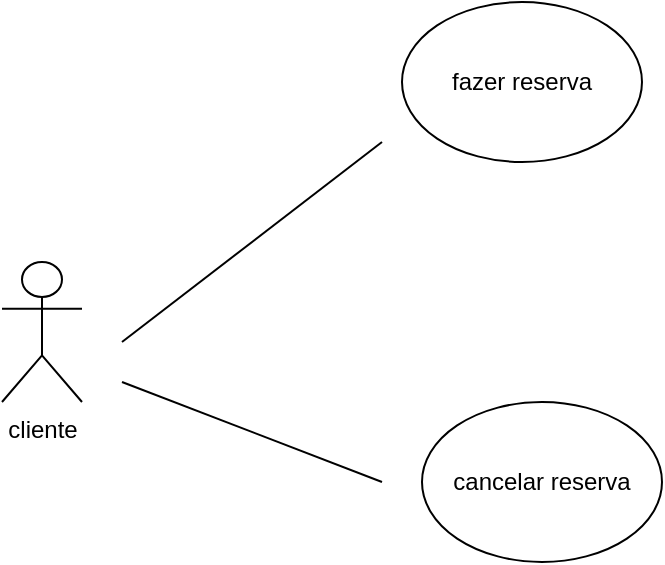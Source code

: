<mxfile version="26.1.1" pages="7">
  <diagram name="Página-1" id="NbzXxzlYYWbbGAdrJ0T1">
    <mxGraphModel dx="1050" dy="557" grid="1" gridSize="10" guides="1" tooltips="1" connect="1" arrows="1" fold="1" page="1" pageScale="1" pageWidth="827" pageHeight="1169" math="0" shadow="0">
      <root>
        <mxCell id="0" />
        <mxCell id="1" parent="0" />
        <mxCell id="jkM4dIilwMpB6YBvU41p-1" value="cliente" style="shape=umlActor;verticalLabelPosition=bottom;verticalAlign=top;html=1;outlineConnect=0;" vertex="1" parent="1">
          <mxGeometry x="40" y="250" width="40" height="70" as="geometry" />
        </mxCell>
        <mxCell id="jkM4dIilwMpB6YBvU41p-2" value="fazer reserva" style="ellipse;whiteSpace=wrap;html=1;" vertex="1" parent="1">
          <mxGeometry x="240" y="120" width="120" height="80" as="geometry" />
        </mxCell>
        <mxCell id="jkM4dIilwMpB6YBvU41p-3" value="cancelar reserva" style="ellipse;whiteSpace=wrap;html=1;" vertex="1" parent="1">
          <mxGeometry x="250" y="320" width="120" height="80" as="geometry" />
        </mxCell>
        <mxCell id="jkM4dIilwMpB6YBvU41p-4" value="" style="endArrow=none;html=1;rounded=0;" edge="1" parent="1">
          <mxGeometry width="50" height="50" relative="1" as="geometry">
            <mxPoint x="100" y="290" as="sourcePoint" />
            <mxPoint x="230" y="190" as="targetPoint" />
          </mxGeometry>
        </mxCell>
        <mxCell id="jkM4dIilwMpB6YBvU41p-5" value="" style="endArrow=none;html=1;rounded=0;" edge="1" parent="1">
          <mxGeometry width="50" height="50" relative="1" as="geometry">
            <mxPoint x="100" y="310" as="sourcePoint" />
            <mxPoint x="230" y="360" as="targetPoint" />
            <Array as="points" />
          </mxGeometry>
        </mxCell>
      </root>
    </mxGraphModel>
  </diagram>
  <diagram id="0Y95o9ciRZN81LWaqBbT" name="Página-2">
    <mxGraphModel dx="1050" dy="1726" grid="1" gridSize="10" guides="1" tooltips="1" connect="1" arrows="1" fold="1" page="1" pageScale="1" pageWidth="827" pageHeight="1169" math="0" shadow="0">
      <root>
        <mxCell id="0" />
        <mxCell id="1" parent="0" />
        <mxCell id="UjDF-K771v6vg9d5Or4y-5" value="Checar saldo" style="ellipse;whiteSpace=wrap;html=1;fillColor=#1ba1e2;strokeColor=#006EAF;fontColor=#ffffff;" parent="1" vertex="1">
          <mxGeometry x="330" y="30" width="100" height="60" as="geometry" />
        </mxCell>
        <mxCell id="UjDF-K771v6vg9d5Or4y-6" value="Depositar" style="ellipse;whiteSpace=wrap;html=1;fillColor=#1ba1e2;fontColor=#ffffff;strokeColor=#006EAF;" parent="1" vertex="1">
          <mxGeometry x="330" y="100" width="100" height="60" as="geometry" />
        </mxCell>
        <mxCell id="UjDF-K771v6vg9d5Or4y-7" value="Sacar" style="ellipse;whiteSpace=wrap;html=1;fillColor=#1ba1e2;fontColor=#ffffff;strokeColor=#006EAF;" parent="1" vertex="1">
          <mxGeometry x="330" y="170" width="100" height="60" as="geometry" />
        </mxCell>
        <mxCell id="UjDF-K771v6vg9d5Or4y-8" value="Transferir" style="ellipse;whiteSpace=wrap;html=1;fillColor=#1ba1e2;fontColor=#ffffff;strokeColor=#006EAF;" parent="1" vertex="1">
          <mxGeometry x="330" y="240" width="100" height="60" as="geometry" />
        </mxCell>
        <mxCell id="UjDF-K771v6vg9d5Or4y-9" value="Manutençao" style="ellipse;whiteSpace=wrap;html=1;fillColor=#1ba1e2;fontColor=#ffffff;strokeColor=#006EAF;" parent="1" vertex="1">
          <mxGeometry x="330" y="370" width="100" height="60" as="geometry" />
        </mxCell>
        <mxCell id="UjDF-K771v6vg9d5Or4y-10" value="Reparo" style="ellipse;whiteSpace=wrap;html=1;fillColor=#1ba1e2;fontColor=#ffffff;strokeColor=#006EAF;" parent="1" vertex="1">
          <mxGeometry x="330" y="440" width="100" height="60" as="geometry" />
        </mxCell>
        <mxCell id="UjDF-K771v6vg9d5Or4y-11" value="cliente" style="shape=umlActor;verticalLabelPosition=bottom;verticalAlign=top;html=1;outlineConnect=0;" parent="1" vertex="1">
          <mxGeometry x="40" y="200" width="40" height="80" as="geometry" />
        </mxCell>
        <mxCell id="UjDF-K771v6vg9d5Or4y-13" value="" style="endArrow=none;html=1;rounded=0;" parent="1" edge="1">
          <mxGeometry width="50" height="50" relative="1" as="geometry">
            <mxPoint x="100" y="210" as="sourcePoint" />
            <mxPoint x="320" y="60" as="targetPoint" />
          </mxGeometry>
        </mxCell>
        <mxCell id="UjDF-K771v6vg9d5Or4y-14" value="" style="endArrow=none;html=1;rounded=0;" parent="1" edge="1">
          <mxGeometry width="50" height="50" relative="1" as="geometry">
            <mxPoint x="110" y="220" as="sourcePoint" />
            <mxPoint x="320" y="140" as="targetPoint" />
          </mxGeometry>
        </mxCell>
        <mxCell id="UjDF-K771v6vg9d5Or4y-15" value="" style="endArrow=none;html=1;rounded=0;" parent="1" edge="1">
          <mxGeometry width="50" height="50" relative="1" as="geometry">
            <mxPoint x="110" y="240" as="sourcePoint" />
            <mxPoint x="320" y="210" as="targetPoint" />
          </mxGeometry>
        </mxCell>
        <mxCell id="UjDF-K771v6vg9d5Or4y-16" value="" style="endArrow=none;html=1;rounded=0;" parent="1" edge="1">
          <mxGeometry width="50" height="50" relative="1" as="geometry">
            <mxPoint x="110" y="250" as="sourcePoint" />
            <mxPoint x="310" y="270" as="targetPoint" />
          </mxGeometry>
        </mxCell>
        <mxCell id="UjDF-K771v6vg9d5Or4y-18" value="técnico" style="shape=umlActor;verticalLabelPosition=bottom;verticalAlign=top;html=1;outlineConnect=0;" parent="1" vertex="1">
          <mxGeometry x="40" y="440" width="40" height="80" as="geometry" />
        </mxCell>
        <mxCell id="UjDF-K771v6vg9d5Or4y-19" value="banco" style="shape=umlActor;verticalLabelPosition=bottom;verticalAlign=top;html=1;outlineConnect=0;" parent="1" vertex="1">
          <mxGeometry x="760" y="280" width="40" height="70" as="geometry" />
        </mxCell>
        <mxCell id="UjDF-K771v6vg9d5Or4y-20" value="" style="endArrow=none;html=1;rounded=0;" parent="1" edge="1">
          <mxGeometry width="50" height="50" relative="1" as="geometry">
            <mxPoint x="450" y="80" as="sourcePoint" />
            <mxPoint x="730" y="300" as="targetPoint" />
          </mxGeometry>
        </mxCell>
        <mxCell id="UjDF-K771v6vg9d5Or4y-21" value="" style="endArrow=none;html=1;rounded=0;" parent="1" edge="1">
          <mxGeometry width="50" height="50" relative="1" as="geometry">
            <mxPoint x="460" y="170" as="sourcePoint" />
            <mxPoint x="730" y="310" as="targetPoint" />
          </mxGeometry>
        </mxCell>
        <mxCell id="UjDF-K771v6vg9d5Or4y-22" value="" style="endArrow=none;html=1;rounded=0;" parent="1" edge="1">
          <mxGeometry width="50" height="50" relative="1" as="geometry">
            <mxPoint x="730" y="320" as="sourcePoint" />
            <mxPoint x="440" y="210" as="targetPoint" />
          </mxGeometry>
        </mxCell>
        <mxCell id="UjDF-K771v6vg9d5Or4y-23" value="" style="endArrow=none;html=1;rounded=0;" parent="1" edge="1">
          <mxGeometry width="50" height="50" relative="1" as="geometry">
            <mxPoint x="720" y="330" as="sourcePoint" />
            <mxPoint x="440" y="263" as="targetPoint" />
          </mxGeometry>
        </mxCell>
        <mxCell id="UjDF-K771v6vg9d5Or4y-24" value="" style="endArrow=none;html=1;rounded=0;" parent="1" edge="1">
          <mxGeometry width="50" height="50" relative="1" as="geometry">
            <mxPoint x="450" y="390" as="sourcePoint" />
            <mxPoint x="720" y="350" as="targetPoint" />
          </mxGeometry>
        </mxCell>
        <mxCell id="UjDF-K771v6vg9d5Or4y-25" value="" style="endArrow=none;html=1;rounded=0;" parent="1" edge="1">
          <mxGeometry width="50" height="50" relative="1" as="geometry">
            <mxPoint x="440" y="480" as="sourcePoint" />
            <mxPoint x="720" y="360" as="targetPoint" />
          </mxGeometry>
        </mxCell>
        <mxCell id="UjDF-K771v6vg9d5Or4y-26" value="" style="endArrow=none;html=1;rounded=0;" parent="1" edge="1">
          <mxGeometry width="50" height="50" relative="1" as="geometry">
            <mxPoint x="90" y="470" as="sourcePoint" />
            <mxPoint x="320" y="400" as="targetPoint" />
          </mxGeometry>
        </mxCell>
        <mxCell id="UjDF-K771v6vg9d5Or4y-29" value="Vertical Container" style="swimlane;whiteSpace=wrap;html=1;" parent="1" vertex="1">
          <mxGeometry x="160" y="-20" width="460" height="540" as="geometry" />
        </mxCell>
      </root>
    </mxGraphModel>
  </diagram>
  <diagram id="KobI0hK2MoKHHXyw9mx-" name="Página-3">
    <mxGraphModel dx="1615" dy="857" grid="1" gridSize="10" guides="1" tooltips="1" connect="1" arrows="1" fold="1" page="1" pageScale="1" pageWidth="827" pageHeight="1169" math="0" shadow="0">
      <root>
        <mxCell id="0" />
        <mxCell id="1" parent="0" />
        <mxCell id="jRWz8HO7LvaaMc2JMU9X-2" value="Fazer reserva" style="ellipse;whiteSpace=wrap;html=1;fillColor=#1ba1e2;fontColor=#ffffff;strokeColor=#006EAF;" parent="1" vertex="1">
          <mxGeometry x="320" y="150" width="100" height="60" as="geometry" />
        </mxCell>
        <mxCell id="jRWz8HO7LvaaMc2JMU9X-3" value="Fazer check in" style="ellipse;whiteSpace=wrap;html=1;fillColor=#1ba1e2;fontColor=#ffffff;strokeColor=#006EAF;" parent="1" vertex="1">
          <mxGeometry x="320" y="220" width="100" height="60" as="geometry" />
        </mxCell>
        <mxCell id="jRWz8HO7LvaaMc2JMU9X-5" value="Recepcionista" style="shape=umlActor;verticalLabelPosition=bottom;verticalAlign=top;html=1;outlineConnect=0;" parent="1" vertex="1">
          <mxGeometry x="710" y="50" width="40" height="80" as="geometry" />
        </mxCell>
        <mxCell id="jRWz8HO7LvaaMc2JMU9X-7" value="Cliente" style="shape=umlActor;verticalLabelPosition=bottom;verticalAlign=top;html=1;outlineConnect=0;" parent="1" vertex="1">
          <mxGeometry x="10" y="200" width="40" height="80" as="geometry" />
        </mxCell>
        <mxCell id="jRWz8HO7LvaaMc2JMU9X-9" value="Hotel" style="rounded=1;whiteSpace=wrap;html=1;fillColor=#d80073;fontColor=#ffffff;strokeColor=#A50040;" parent="1" vertex="1">
          <mxGeometry x="314" y="20" width="100" height="30" as="geometry" />
        </mxCell>
        <mxCell id="jRWz8HO7LvaaMc2JMU9X-10" value="" style="endArrow=none;html=1;rounded=0;" parent="1" edge="1">
          <mxGeometry width="50" height="50" relative="1" as="geometry">
            <mxPoint x="80" y="230" as="sourcePoint" />
            <mxPoint x="300" y="120" as="targetPoint" />
          </mxGeometry>
        </mxCell>
        <mxCell id="jRWz8HO7LvaaMc2JMU9X-14" value="" style="endArrow=none;html=1;rounded=0;" parent="1" edge="1">
          <mxGeometry width="50" height="50" relative="1" as="geometry">
            <mxPoint x="690" y="110" as="sourcePoint" />
            <mxPoint x="440" y="240" as="targetPoint" />
          </mxGeometry>
        </mxCell>
        <mxCell id="jRWz8HO7LvaaMc2JMU9X-24" value="" style="endArrow=none;html=1;rounded=0;" parent="1" edge="1">
          <mxGeometry width="50" height="50" relative="1" as="geometry">
            <mxPoint x="80" y="240" as="sourcePoint" />
            <mxPoint x="300" y="180" as="targetPoint" />
          </mxGeometry>
        </mxCell>
        <mxCell id="jRWz8HO7LvaaMc2JMU9X-27" value="" style="endArrow=none;html=1;rounded=0;" parent="1" edge="1">
          <mxGeometry width="50" height="50" relative="1" as="geometry">
            <mxPoint x="80" y="250" as="sourcePoint" />
            <mxPoint x="300" y="250" as="targetPoint" />
          </mxGeometry>
        </mxCell>
        <mxCell id="jRWz8HO7LvaaMc2JMU9X-31" value="Disponibilidade de quartos" style="ellipse;whiteSpace=wrap;html=1;fillColor=#1ba1e2;fontColor=#ffffff;strokeColor=#006EAF;" parent="1" vertex="1">
          <mxGeometry x="320" y="80" width="100" height="60" as="geometry" />
        </mxCell>
        <mxCell id="jRWz8HO7LvaaMc2JMU9X-32" value="" style="endArrow=none;html=1;rounded=0;" parent="1" edge="1">
          <mxGeometry width="50" height="50" relative="1" as="geometry">
            <mxPoint x="430" y="180" as="sourcePoint" />
            <mxPoint x="690" y="100" as="targetPoint" />
          </mxGeometry>
        </mxCell>
        <mxCell id="jRWz8HO7LvaaMc2JMU9X-33" value="Limpeza da hospedagem" style="ellipse;whiteSpace=wrap;html=1;fillColor=#1ba1e2;fontColor=#ffffff;strokeColor=#006EAF;" parent="1" vertex="1">
          <mxGeometry x="310" y="510" width="104" height="60" as="geometry" />
        </mxCell>
        <mxCell id="jRWz8HO7LvaaMc2JMU9X-34" value="Funcionario de limpeza" style="shape=umlActor;verticalLabelPosition=bottom;verticalAlign=top;html=1;outlineConnect=0;" parent="1" vertex="1">
          <mxGeometry x="740" y="340" width="40" height="80" as="geometry" />
        </mxCell>
        <mxCell id="jRWz8HO7LvaaMc2JMU9X-36" value="Manunteçao" style="ellipse;whiteSpace=wrap;html=1;fillColor=#1ba1e2;fontColor=#ffffff;strokeColor=#006EAF;" parent="1" vertex="1">
          <mxGeometry x="314" y="584.5" width="100" height="60" as="geometry" />
        </mxCell>
        <mxCell id="jRWz8HO7LvaaMc2JMU9X-37" value="Técnico" style="shape=umlActor;verticalLabelPosition=bottom;verticalAlign=top;html=1;outlineConnect=0;" parent="1" vertex="1">
          <mxGeometry x="750" y="480" width="40" height="80" as="geometry" />
        </mxCell>
        <mxCell id="jRWz8HO7LvaaMc2JMU9X-38" value="" style="endArrow=none;html=1;rounded=0;" parent="1" edge="1">
          <mxGeometry width="50" height="50" relative="1" as="geometry">
            <mxPoint x="430" y="610" as="sourcePoint" />
            <mxPoint x="740" y="540" as="targetPoint" />
          </mxGeometry>
        </mxCell>
        <mxCell id="ViG5uV1_x-C0D261-ufy-1" value="Divulgar promoçoes&amp;nbsp;" style="ellipse;whiteSpace=wrap;html=1;fillColor=#1ba1e2;fontColor=#ffffff;strokeColor=#006EAF;" parent="1" vertex="1">
          <mxGeometry x="314" y="360" width="100" height="60" as="geometry" />
        </mxCell>
        <mxCell id="ViG5uV1_x-C0D261-ufy-2" value="Marketing" style="shape=umlActor;verticalLabelPosition=bottom;verticalAlign=top;html=1;outlineConnect=0;" parent="1" vertex="1">
          <mxGeometry x="770" y="202.5" width="40" height="75" as="geometry" />
        </mxCell>
        <mxCell id="ViG5uV1_x-C0D261-ufy-3" value="" style="endArrow=none;html=1;rounded=0;" parent="1" edge="1">
          <mxGeometry width="50" height="50" relative="1" as="geometry">
            <mxPoint x="430" y="110" as="sourcePoint" />
            <mxPoint x="690" y="90" as="targetPoint" />
          </mxGeometry>
        </mxCell>
        <mxCell id="ViG5uV1_x-C0D261-ufy-7" value="" style="endArrow=none;html=1;rounded=0;" parent="1" edge="1">
          <mxGeometry width="50" height="50" relative="1" as="geometry">
            <mxPoint x="430" y="390" as="sourcePoint" />
            <mxPoint x="760" y="260" as="targetPoint" />
          </mxGeometry>
        </mxCell>
        <mxCell id="ViG5uV1_x-C0D261-ufy-8" value="" style="endArrow=none;html=1;rounded=0;" parent="1" edge="1">
          <mxGeometry width="50" height="50" relative="1" as="geometry">
            <mxPoint x="80" y="260" as="sourcePoint" />
            <mxPoint x="300" y="310" as="targetPoint" />
          </mxGeometry>
        </mxCell>
        <mxCell id="ViG5uV1_x-C0D261-ufy-9" value="Manter hospedagem" style="ellipse;whiteSpace=wrap;html=1;fillColor=#1ba1e2;fontColor=#ffffff;strokeColor=#006EAF;" parent="1" vertex="1">
          <mxGeometry x="318" y="285" width="100" height="60" as="geometry" />
        </mxCell>
        <mxCell id="ViG5uV1_x-C0D261-ufy-12" value="" style="endArrow=none;html=1;rounded=0;" parent="1" edge="1">
          <mxGeometry width="50" height="50" relative="1" as="geometry">
            <mxPoint x="430" y="300" as="sourcePoint" />
            <mxPoint x="690" y="120" as="targetPoint" />
          </mxGeometry>
        </mxCell>
        <mxCell id="ViG5uV1_x-C0D261-ufy-13" value="" style="endArrow=none;html=1;rounded=0;" parent="1" edge="1">
          <mxGeometry width="50" height="50" relative="1" as="geometry">
            <mxPoint x="80" y="270" as="sourcePoint" />
            <mxPoint x="300" y="370" as="targetPoint" />
          </mxGeometry>
        </mxCell>
        <mxCell id="ViG5uV1_x-C0D261-ufy-15" value="" style="endArrow=none;html=1;rounded=0;" parent="1" edge="1">
          <mxGeometry width="50" height="50" relative="1" as="geometry">
            <mxPoint x="430" y="530" as="sourcePoint" />
            <mxPoint x="730" y="390" as="targetPoint" />
          </mxGeometry>
        </mxCell>
      </root>
    </mxGraphModel>
  </diagram>
  <diagram id="RMZ5FPn-11OzZwPCuG2j" name="Página-4">
    <mxGraphModel dx="1235" dy="655" grid="1" gridSize="10" guides="1" tooltips="1" connect="1" arrows="1" fold="1" page="1" pageScale="1" pageWidth="827" pageHeight="1169" math="0" shadow="0">
      <root>
        <mxCell id="0" />
        <mxCell id="1" parent="0" />
        <mxCell id="2SzP-sB1RDTwq-Nlmwcq-6" value="usuario" style="shape=umlActor;verticalLabelPosition=bottom;verticalAlign=top;html=1;outlineConnect=0;" vertex="1" parent="1">
          <mxGeometry x="40" y="270" width="40" height="70" as="geometry" />
        </mxCell>
        <mxCell id="2SzP-sB1RDTwq-Nlmwcq-8" value="sistema de biblioteca" style="rounded=1;whiteSpace=wrap;html=1;" vertex="1" parent="1">
          <mxGeometry x="280" y="10" width="120" height="30" as="geometry" />
        </mxCell>
        <mxCell id="2SzP-sB1RDTwq-Nlmwcq-9" value="Fazer login" style="ellipse;whiteSpace=wrap;html=1;" vertex="1" parent="1">
          <mxGeometry x="280" y="80" width="100" height="60" as="geometry" />
        </mxCell>
        <mxCell id="2SzP-sB1RDTwq-Nlmwcq-10" value="Buscar livro" style="ellipse;whiteSpace=wrap;html=1;" vertex="1" parent="1">
          <mxGeometry x="280" y="150" width="100" height="60" as="geometry" />
        </mxCell>
        <mxCell id="2SzP-sB1RDTwq-Nlmwcq-13" value="Reservar livros" style="ellipse;whiteSpace=wrap;html=1;" vertex="1" parent="1">
          <mxGeometry x="280" y="220" width="100" height="60" as="geometry" />
        </mxCell>
        <mxCell id="2SzP-sB1RDTwq-Nlmwcq-14" value="Devolver livros" style="ellipse;whiteSpace=wrap;html=1;" vertex="1" parent="1">
          <mxGeometry x="280" y="300" width="100" height="60" as="geometry" />
        </mxCell>
        <mxCell id="2SzP-sB1RDTwq-Nlmwcq-15" value="controlar cadastro" style="ellipse;whiteSpace=wrap;html=1;" vertex="1" parent="1">
          <mxGeometry x="280" y="420" width="100" height="60" as="geometry" />
        </mxCell>
        <mxCell id="2SzP-sB1RDTwq-Nlmwcq-16" value="" style="endArrow=none;html=1;rounded=0;" edge="1" parent="1">
          <mxGeometry width="50" height="50" relative="1" as="geometry">
            <mxPoint x="100" y="290" as="sourcePoint" />
            <mxPoint x="260" y="120" as="targetPoint" />
          </mxGeometry>
        </mxCell>
        <mxCell id="2SzP-sB1RDTwq-Nlmwcq-17" value="" style="endArrow=none;html=1;rounded=0;" edge="1" parent="1">
          <mxGeometry width="50" height="50" relative="1" as="geometry">
            <mxPoint x="110" y="300" as="sourcePoint" />
            <mxPoint x="260" y="180" as="targetPoint" />
          </mxGeometry>
        </mxCell>
        <mxCell id="2SzP-sB1RDTwq-Nlmwcq-18" value="" style="endArrow=none;html=1;rounded=0;" edge="1" parent="1">
          <mxGeometry width="50" height="50" relative="1" as="geometry">
            <mxPoint x="120" y="310" as="sourcePoint" />
            <mxPoint x="260" y="250" as="targetPoint" />
          </mxGeometry>
        </mxCell>
        <mxCell id="2SzP-sB1RDTwq-Nlmwcq-19" value="" style="endArrow=none;html=1;rounded=0;" edge="1" parent="1">
          <mxGeometry width="50" height="50" relative="1" as="geometry">
            <mxPoint x="120" y="320" as="sourcePoint" />
            <mxPoint x="270" y="340" as="targetPoint" />
          </mxGeometry>
        </mxCell>
        <mxCell id="2SzP-sB1RDTwq-Nlmwcq-22" value="Bibliotecario online" style="shape=umlActor;verticalLabelPosition=bottom;verticalAlign=top;html=1;outlineConnect=0;" vertex="1" parent="1">
          <mxGeometry x="670" y="280" width="40" height="70" as="geometry" />
        </mxCell>
        <mxCell id="2SzP-sB1RDTwq-Nlmwcq-24" value="" style="endArrow=none;html=1;rounded=0;" edge="1" parent="1">
          <mxGeometry width="50" height="50" relative="1" as="geometry">
            <mxPoint x="400" y="110" as="sourcePoint" />
            <mxPoint x="620" y="280" as="targetPoint" />
          </mxGeometry>
        </mxCell>
        <mxCell id="2SzP-sB1RDTwq-Nlmwcq-25" value="" style="endArrow=none;html=1;rounded=0;" edge="1" parent="1">
          <mxGeometry width="50" height="50" relative="1" as="geometry">
            <mxPoint x="390" y="180" as="sourcePoint" />
            <mxPoint x="610" y="290" as="targetPoint" />
          </mxGeometry>
        </mxCell>
        <mxCell id="2SzP-sB1RDTwq-Nlmwcq-26" value="" style="endArrow=none;html=1;rounded=0;" edge="1" parent="1">
          <mxGeometry width="50" height="50" relative="1" as="geometry">
            <mxPoint x="400" y="330" as="sourcePoint" />
            <mxPoint x="620" y="310" as="targetPoint" />
          </mxGeometry>
        </mxCell>
        <mxCell id="2SzP-sB1RDTwq-Nlmwcq-27" value="" style="endArrow=none;html=1;rounded=0;" edge="1" parent="1">
          <mxGeometry width="50" height="50" relative="1" as="geometry">
            <mxPoint x="390" y="260" as="sourcePoint" />
            <mxPoint x="610" y="300" as="targetPoint" />
          </mxGeometry>
        </mxCell>
        <mxCell id="2SzP-sB1RDTwq-Nlmwcq-29" value="" style="endArrow=none;html=1;rounded=0;" edge="1" parent="1">
          <mxGeometry width="50" height="50" relative="1" as="geometry">
            <mxPoint x="390" y="450" as="sourcePoint" />
            <mxPoint x="620" y="340" as="targetPoint" />
          </mxGeometry>
        </mxCell>
        <mxCell id="2SzP-sB1RDTwq-Nlmwcq-30" value="Gerenciamento relatorio" style="ellipse;whiteSpace=wrap;html=1;" vertex="1" parent="1">
          <mxGeometry x="280" y="490" width="100" height="60" as="geometry" />
        </mxCell>
        <mxCell id="2SzP-sB1RDTwq-Nlmwcq-31" value="" style="endArrow=none;html=1;rounded=0;" edge="1" parent="1">
          <mxGeometry width="50" height="50" relative="1" as="geometry">
            <mxPoint x="400" y="520" as="sourcePoint" />
            <mxPoint x="610" y="360" as="targetPoint" />
          </mxGeometry>
        </mxCell>
        <mxCell id="2SzP-sB1RDTwq-Nlmwcq-33" value="catalogo de livros" style="ellipse;whiteSpace=wrap;html=1;" vertex="1" parent="1">
          <mxGeometry x="280" y="560" width="100" height="60" as="geometry" />
        </mxCell>
        <mxCell id="2SzP-sB1RDTwq-Nlmwcq-34" value="" style="endArrow=none;html=1;rounded=0;" edge="1" parent="1">
          <mxGeometry width="50" height="50" relative="1" as="geometry">
            <mxPoint x="400" y="570" as="sourcePoint" />
            <mxPoint x="630" y="360" as="targetPoint" />
          </mxGeometry>
        </mxCell>
      </root>
    </mxGraphModel>
  </diagram>
  <diagram id="NgWCzefarQue0x-Xv1Ip" name="Página-5">
    <mxGraphModel dx="1050" dy="557" grid="1" gridSize="10" guides="1" tooltips="1" connect="1" arrows="1" fold="1" page="1" pageScale="1" pageWidth="827" pageHeight="1169" math="0" shadow="0">
      <root>
        <mxCell id="0" />
        <mxCell id="1" parent="0" />
        <mxCell id="EeQ9xjJehSt9Cukkkq2j-42" value="Livro" style="swimlane;fontStyle=0;childLayout=stackLayout;horizontal=1;startSize=30;horizontalStack=0;resizeParent=1;resizeParentMax=0;resizeLast=0;collapsible=1;marginBottom=0;whiteSpace=wrap;html=1;" parent="1" vertex="1">
          <mxGeometry x="130" y="290" width="140" height="150" as="geometry" />
        </mxCell>
        <mxCell id="EeQ9xjJehSt9Cukkkq2j-43" value="Titulo&amp;nbsp; &amp;nbsp; &amp;nbsp; &amp;nbsp; &amp;nbsp; &amp;nbsp; &amp;nbsp; &amp;nbsp; &amp;nbsp; &amp;nbsp; &amp;nbsp; &amp;nbsp; &amp;nbsp; &amp;nbsp; &amp;nbsp; &amp;nbsp;Autor&amp;nbsp; &amp;nbsp; &amp;nbsp; &amp;nbsp; &amp;nbsp; &amp;nbsp; &amp;nbsp; &amp;nbsp; &amp;nbsp; &amp;nbsp; &amp;nbsp; &amp;nbsp; &amp;nbsp; &amp;nbsp; &amp;nbsp; ISBN&amp;nbsp; &amp;nbsp; &amp;nbsp; &amp;nbsp; &amp;nbsp; &amp;nbsp; &amp;nbsp; &amp;nbsp; &amp;nbsp; &amp;nbsp; &amp;nbsp; &amp;nbsp;" style="text;strokeColor=none;fillColor=none;align=left;verticalAlign=middle;spacingLeft=4;spacingRight=4;overflow=hidden;points=[[0,0.5],[1,0.5]];portConstraint=eastwest;rotatable=0;whiteSpace=wrap;html=1;" parent="EeQ9xjJehSt9Cukkkq2j-42" vertex="1">
          <mxGeometry y="30" width="140" height="30" as="geometry" />
        </mxCell>
        <mxCell id="EeQ9xjJehSt9Cukkkq2j-45" value="ISBN&amp;nbsp; &amp;nbsp; &amp;nbsp; &amp;nbsp; &amp;nbsp; &amp;nbsp; &amp;nbsp; &amp;nbsp; &amp;nbsp; &amp;nbsp; &amp;nbsp; &amp;nbsp; &amp;nbsp; &amp;nbsp; Género&amp;nbsp; &amp;nbsp; &amp;nbsp; &amp;nbsp; &amp;nbsp; &amp;nbsp; &amp;nbsp; &amp;nbsp; &amp;nbsp; &amp;nbsp; &amp;nbsp; &amp;nbsp; &amp;nbsp; Disponibilidade&amp;nbsp; &amp;nbsp; &amp;nbsp; &amp;nbsp; &amp;nbsp; &amp;nbsp; &amp;nbsp; &amp;nbsp; &amp;nbsp; &amp;nbsp; &amp;nbsp; &amp;nbsp; &amp;nbsp; &amp;nbsp; &amp;nbsp; &amp;nbsp; &amp;nbsp; &amp;nbsp; &amp;nbsp; &amp;nbsp; &amp;nbsp; &amp;nbsp; &amp;nbsp; &amp;nbsp; &amp;nbsp;" style="text;strokeColor=none;fillColor=none;align=left;verticalAlign=middle;spacingLeft=4;spacingRight=4;overflow=hidden;points=[[0,0.5],[1,0.5]];portConstraint=eastwest;rotatable=0;whiteSpace=wrap;html=1;" parent="EeQ9xjJehSt9Cukkkq2j-42" vertex="1">
          <mxGeometry y="60" width="140" height="90" as="geometry" />
        </mxCell>
        <mxCell id="EeQ9xjJehSt9Cukkkq2j-46" value="Empréstimo" style="swimlane;fontStyle=0;childLayout=stackLayout;horizontal=1;startSize=30;horizontalStack=0;resizeParent=1;resizeParentMax=0;resizeLast=0;collapsible=1;marginBottom=0;whiteSpace=wrap;html=1;" parent="1" vertex="1">
          <mxGeometry x="470" y="250" width="140" height="120" as="geometry" />
        </mxCell>
        <mxCell id="EeQ9xjJehSt9Cukkkq2j-47" value="Data de Empréstimo" style="text;strokeColor=none;fillColor=none;align=left;verticalAlign=middle;spacingLeft=4;spacingRight=4;overflow=hidden;points=[[0,0.5],[1,0.5]];portConstraint=eastwest;rotatable=0;whiteSpace=wrap;html=1;" parent="EeQ9xjJehSt9Cukkkq2j-46" vertex="1">
          <mxGeometry y="30" width="140" height="30" as="geometry" />
        </mxCell>
        <mxCell id="EeQ9xjJehSt9Cukkkq2j-48" value="Data de Devoluçao" style="text;strokeColor=none;fillColor=none;align=left;verticalAlign=middle;spacingLeft=4;spacingRight=4;overflow=hidden;points=[[0,0.5],[1,0.5]];portConstraint=eastwest;rotatable=0;whiteSpace=wrap;html=1;" parent="EeQ9xjJehSt9Cukkkq2j-46" vertex="1">
          <mxGeometry y="60" width="140" height="30" as="geometry" />
        </mxCell>
        <mxCell id="EeQ9xjJehSt9Cukkkq2j-49" value="Status" style="text;strokeColor=none;fillColor=none;align=left;verticalAlign=middle;spacingLeft=4;spacingRight=4;overflow=hidden;points=[[0,0.5],[1,0.5]];portConstraint=eastwest;rotatable=0;whiteSpace=wrap;html=1;" parent="EeQ9xjJehSt9Cukkkq2j-46" vertex="1">
          <mxGeometry y="90" width="140" height="30" as="geometry" />
        </mxCell>
        <mxCell id="EeQ9xjJehSt9Cukkkq2j-50" value="Usuário" style="swimlane;fontStyle=0;childLayout=stackLayout;horizontal=1;startSize=30;horizontalStack=0;resizeParent=1;resizeParentMax=0;resizeLast=0;collapsible=1;marginBottom=0;whiteSpace=wrap;html=1;" parent="1" vertex="1">
          <mxGeometry x="10" y="40" width="140" height="130" as="geometry" />
        </mxCell>
        <mxCell id="EeQ9xjJehSt9Cukkkq2j-51" value="Nome&amp;nbsp; &amp;nbsp; &amp;nbsp; &amp;nbsp; &amp;nbsp; &amp;nbsp; &amp;nbsp; &amp;nbsp; &amp;nbsp; &amp;nbsp; &amp;nbsp; &amp;nbsp; &amp;nbsp; &amp;nbsp; &amp;nbsp; ID&amp;nbsp; &amp;nbsp; &amp;nbsp; &amp;nbsp; &amp;nbsp; &amp;nbsp; &amp;nbsp; &amp;nbsp; &amp;nbsp; &amp;nbsp; &amp;nbsp; &amp;nbsp; &amp;nbsp; &amp;nbsp; &amp;nbsp; &amp;nbsp; &amp;nbsp; &amp;nbsp; Contato&amp;nbsp; &amp;nbsp; &amp;nbsp; &amp;nbsp; &amp;nbsp; &amp;nbsp; &amp;nbsp; &amp;nbsp; &amp;nbsp; &amp;nbsp; &amp;nbsp; &amp;nbsp; &amp;nbsp; &amp;nbsp;Historico de emprestimo" style="text;strokeColor=none;fillColor=none;align=left;verticalAlign=middle;spacingLeft=4;spacingRight=4;overflow=hidden;points=[[0,0.5],[1,0.5]];portConstraint=eastwest;rotatable=0;whiteSpace=wrap;html=1;" parent="EeQ9xjJehSt9Cukkkq2j-50" vertex="1">
          <mxGeometry y="30" width="140" height="100" as="geometry" />
        </mxCell>
        <mxCell id="EeQ9xjJehSt9Cukkkq2j-54" value="Reserva" style="swimlane;fontStyle=0;childLayout=stackLayout;horizontal=1;startSize=30;horizontalStack=0;resizeParent=1;resizeParentMax=0;resizeLast=0;collapsible=1;marginBottom=0;whiteSpace=wrap;html=1;" parent="1" vertex="1">
          <mxGeometry x="480" y="440" width="140" height="90" as="geometry" />
        </mxCell>
        <mxCell id="EeQ9xjJehSt9Cukkkq2j-55" value="Data de reserva" style="text;strokeColor=none;fillColor=none;align=left;verticalAlign=middle;spacingLeft=4;spacingRight=4;overflow=hidden;points=[[0,0.5],[1,0.5]];portConstraint=eastwest;rotatable=0;whiteSpace=wrap;html=1;" parent="EeQ9xjJehSt9Cukkkq2j-54" vertex="1">
          <mxGeometry y="30" width="140" height="30" as="geometry" />
        </mxCell>
        <mxCell id="EeQ9xjJehSt9Cukkkq2j-56" value="Status" style="text;strokeColor=none;fillColor=none;align=left;verticalAlign=middle;spacingLeft=4;spacingRight=4;overflow=hidden;points=[[0,0.5],[1,0.5]];portConstraint=eastwest;rotatable=0;whiteSpace=wrap;html=1;" parent="EeQ9xjJehSt9Cukkkq2j-54" vertex="1">
          <mxGeometry y="60" width="140" height="30" as="geometry" />
        </mxCell>
        <mxCell id="EeQ9xjJehSt9Cukkkq2j-61" value="" style="endArrow=none;html=1;rounded=0;" parent="1" edge="1">
          <mxGeometry width="50" height="50" relative="1" as="geometry">
            <mxPoint x="120" y="350" as="sourcePoint" />
            <mxPoint x="40" y="170" as="targetPoint" />
            <Array as="points">
              <mxPoint x="70" y="350" />
              <mxPoint x="40" y="350" />
            </Array>
          </mxGeometry>
        </mxCell>
        <mxCell id="EeQ9xjJehSt9Cukkkq2j-67" value="Bibliotecario" style="swimlane;fontStyle=0;childLayout=stackLayout;horizontal=1;startSize=30;horizontalStack=0;resizeParent=1;resizeParentMax=0;resizeLast=0;collapsible=1;marginBottom=0;whiteSpace=wrap;html=1;" parent="1" vertex="1">
          <mxGeometry x="300" y="120" width="140" height="120" as="geometry" />
        </mxCell>
        <mxCell id="EeQ9xjJehSt9Cukkkq2j-68" value="Nome" style="text;strokeColor=none;fillColor=none;align=left;verticalAlign=middle;spacingLeft=4;spacingRight=4;overflow=hidden;points=[[0,0.5],[1,0.5]];portConstraint=eastwest;rotatable=0;whiteSpace=wrap;html=1;" parent="EeQ9xjJehSt9Cukkkq2j-67" vertex="1">
          <mxGeometry y="30" width="140" height="30" as="geometry" />
        </mxCell>
        <mxCell id="EeQ9xjJehSt9Cukkkq2j-69" value="ID Funcionario" style="text;strokeColor=none;fillColor=none;align=left;verticalAlign=middle;spacingLeft=4;spacingRight=4;overflow=hidden;points=[[0,0.5],[1,0.5]];portConstraint=eastwest;rotatable=0;whiteSpace=wrap;html=1;" parent="EeQ9xjJehSt9Cukkkq2j-67" vertex="1">
          <mxGeometry y="60" width="140" height="30" as="geometry" />
        </mxCell>
        <mxCell id="EeQ9xjJehSt9Cukkkq2j-70" value="Cargo" style="text;strokeColor=none;fillColor=none;align=left;verticalAlign=middle;spacingLeft=4;spacingRight=4;overflow=hidden;points=[[0,0.5],[1,0.5]];portConstraint=eastwest;rotatable=0;whiteSpace=wrap;html=1;" parent="EeQ9xjJehSt9Cukkkq2j-67" vertex="1">
          <mxGeometry y="90" width="140" height="30" as="geometry" />
        </mxCell>
        <mxCell id="EeQ9xjJehSt9Cukkkq2j-71" value="" style="endArrow=none;html=1;rounded=0;entryX=-0.054;entryY=0.393;entryDx=0;entryDy=0;entryPerimeter=0;exitX=1.023;exitY=0.902;exitDx=0;exitDy=0;exitPerimeter=0;" parent="1" source="EeQ9xjJehSt9Cukkkq2j-51" target="EeQ9xjJehSt9Cukkkq2j-68" edge="1">
          <mxGeometry width="50" height="50" relative="1" as="geometry">
            <mxPoint x="200" y="170" as="sourcePoint" />
            <mxPoint x="250" y="120" as="targetPoint" />
            <Array as="points">
              <mxPoint x="300" y="160" />
            </Array>
          </mxGeometry>
        </mxCell>
        <mxCell id="EeQ9xjJehSt9Cukkkq2j-75" value="" style="endArrow=none;html=1;rounded=0;" parent="1" edge="1">
          <mxGeometry width="50" height="50" relative="1" as="geometry">
            <mxPoint x="270" y="310" as="sourcePoint" />
            <mxPoint x="470" y="310" as="targetPoint" />
          </mxGeometry>
        </mxCell>
        <mxCell id="EeQ9xjJehSt9Cukkkq2j-76" value="" style="endArrow=none;html=1;rounded=0;exitX=0.42;exitY=-0.033;exitDx=0;exitDy=0;exitPerimeter=0;" parent="1" source="EeQ9xjJehSt9Cukkkq2j-54" edge="1">
          <mxGeometry width="50" height="50" relative="1" as="geometry">
            <mxPoint x="539.5" y="410" as="sourcePoint" />
            <mxPoint x="539.5" y="370" as="targetPoint" />
          </mxGeometry>
        </mxCell>
        <mxCell id="EeQ9xjJehSt9Cukkkq2j-77" value="Artigo" style="swimlane;fontStyle=0;childLayout=stackLayout;horizontal=1;startSize=30;horizontalStack=0;resizeParent=1;resizeParentMax=0;resizeLast=0;collapsible=1;marginBottom=0;whiteSpace=wrap;html=1;" parent="1" vertex="1">
          <mxGeometry x="680" y="80" width="140" height="120" as="geometry" />
        </mxCell>
        <mxCell id="EeQ9xjJehSt9Cukkkq2j-78" value="Autor" style="text;strokeColor=none;fillColor=none;align=left;verticalAlign=middle;spacingLeft=4;spacingRight=4;overflow=hidden;points=[[0,0.5],[1,0.5]];portConstraint=eastwest;rotatable=0;whiteSpace=wrap;html=1;" parent="EeQ9xjJehSt9Cukkkq2j-77" vertex="1">
          <mxGeometry y="30" width="140" height="30" as="geometry" />
        </mxCell>
        <mxCell id="EeQ9xjJehSt9Cukkkq2j-79" value="Titulo" style="text;strokeColor=none;fillColor=none;align=left;verticalAlign=middle;spacingLeft=4;spacingRight=4;overflow=hidden;points=[[0,0.5],[1,0.5]];portConstraint=eastwest;rotatable=0;whiteSpace=wrap;html=1;" parent="EeQ9xjJehSt9Cukkkq2j-77" vertex="1">
          <mxGeometry y="60" width="140" height="30" as="geometry" />
        </mxCell>
        <mxCell id="EeQ9xjJehSt9Cukkkq2j-80" value="Género" style="text;strokeColor=none;fillColor=none;align=left;verticalAlign=middle;spacingLeft=4;spacingRight=4;overflow=hidden;points=[[0,0.5],[1,0.5]];portConstraint=eastwest;rotatable=0;whiteSpace=wrap;html=1;" parent="EeQ9xjJehSt9Cukkkq2j-77" vertex="1">
          <mxGeometry y="90" width="140" height="30" as="geometry" />
        </mxCell>
        <mxCell id="EeQ9xjJehSt9Cukkkq2j-81" value="" style="endArrow=none;html=1;rounded=0;entryX=-0.029;entryY=-0.02;entryDx=0;entryDy=0;entryPerimeter=0;" parent="1" target="EeQ9xjJehSt9Cukkkq2j-80" edge="1">
          <mxGeometry width="50" height="50" relative="1" as="geometry">
            <mxPoint x="450" y="169" as="sourcePoint" />
            <mxPoint x="520" y="70" as="targetPoint" />
          </mxGeometry>
        </mxCell>
      </root>
    </mxGraphModel>
  </diagram>
  <diagram id="AfcAlq5_jN9r8YR550tR" name="Página-6">
    <mxGraphModel dx="1050" dy="557" grid="1" gridSize="10" guides="1" tooltips="1" connect="1" arrows="1" fold="1" page="1" pageScale="1" pageWidth="827" pageHeight="1169" math="0" shadow="0">
      <root>
        <mxCell id="0" />
        <mxCell id="1" parent="0" />
        <mxCell id="OizpEr1FQ99Wbd2I1aWV-1" value="início" style="ellipse;whiteSpace=wrap;html=1;" vertex="1" parent="1">
          <mxGeometry x="350" y="30" width="90" height="50" as="geometry" />
        </mxCell>
        <mxCell id="OizpEr1FQ99Wbd2I1aWV-4" value="Solicitar Livro" style="rounded=0;whiteSpace=wrap;html=1;" vertex="1" parent="1">
          <mxGeometry x="335" y="120" width="120" height="40" as="geometry" />
        </mxCell>
        <mxCell id="OizpEr1FQ99Wbd2I1aWV-5" value="" style="endArrow=classic;html=1;rounded=0;" edge="1" parent="1">
          <mxGeometry width="50" height="50" relative="1" as="geometry">
            <mxPoint x="395" y="80" as="sourcePoint" />
            <mxPoint x="394.5" y="120" as="targetPoint" />
          </mxGeometry>
        </mxCell>
        <mxCell id="OizpEr1FQ99Wbd2I1aWV-6" value="Disponivel" style="rhombus;whiteSpace=wrap;html=1;" vertex="1" parent="1">
          <mxGeometry x="345" y="200" width="100" height="70" as="geometry" />
        </mxCell>
        <mxCell id="OizpEr1FQ99Wbd2I1aWV-7" value="" style="endArrow=classic;html=1;rounded=0;" edge="1" parent="1">
          <mxGeometry width="50" height="50" relative="1" as="geometry">
            <mxPoint x="394.5" y="160" as="sourcePoint" />
            <mxPoint x="394.5" y="200" as="targetPoint" />
            <Array as="points" />
          </mxGeometry>
        </mxCell>
        <mxCell id="OizpEr1FQ99Wbd2I1aWV-8" value="Regístrar&lt;div&gt;emprestimo&lt;/div&gt;" style="rounded=0;whiteSpace=wrap;html=1;" vertex="1" parent="1">
          <mxGeometry x="345" y="310" width="120" height="40" as="geometry" />
        </mxCell>
        <mxCell id="OizpEr1FQ99Wbd2I1aWV-9" value="" style="endArrow=classic;html=1;rounded=0;" edge="1" parent="1">
          <mxGeometry width="50" height="50" relative="1" as="geometry">
            <mxPoint x="394.5" y="270" as="sourcePoint" />
            <mxPoint x="394.5" y="310" as="targetPoint" />
          </mxGeometry>
        </mxCell>
        <mxCell id="OizpEr1FQ99Wbd2I1aWV-10" value="" style="endArrow=classic;html=1;rounded=0;" edge="1" parent="1">
          <mxGeometry width="50" height="50" relative="1" as="geometry">
            <mxPoint x="404.5" y="350" as="sourcePoint" />
            <mxPoint x="405" y="390" as="targetPoint" />
            <Array as="points">
              <mxPoint x="404.5" y="370" />
            </Array>
          </mxGeometry>
        </mxCell>
        <mxCell id="OizpEr1FQ99Wbd2I1aWV-12" value="Antes&lt;div&gt;do prazo?&lt;/div&gt;" style="rhombus;whiteSpace=wrap;html=1;" vertex="1" parent="1">
          <mxGeometry x="352.5" y="390" width="105" height="60" as="geometry" />
        </mxCell>
        <mxCell id="OizpEr1FQ99Wbd2I1aWV-13" value="" style="endArrow=classic;html=1;rounded=0;" edge="1" parent="1">
          <mxGeometry width="50" height="50" relative="1" as="geometry">
            <mxPoint x="402" y="450" as="sourcePoint" />
            <mxPoint x="402" y="485" as="targetPoint" />
          </mxGeometry>
        </mxCell>
        <mxCell id="OizpEr1FQ99Wbd2I1aWV-14" value="Devolver Livro" style="rounded=0;whiteSpace=wrap;html=1;" vertex="1" parent="1">
          <mxGeometry x="345" y="490" width="120" height="30" as="geometry" />
        </mxCell>
        <mxCell id="OizpEr1FQ99Wbd2I1aWV-15" value="" style="endArrow=classic;html=1;rounded=0;" edge="1" parent="1">
          <mxGeometry width="50" height="50" relative="1" as="geometry">
            <mxPoint x="404.5" y="520" as="sourcePoint" />
            <mxPoint x="405" y="560" as="targetPoint" />
          </mxGeometry>
        </mxCell>
        <mxCell id="OizpEr1FQ99Wbd2I1aWV-16" value="Aplicar&lt;div&gt;multa?&lt;/div&gt;" style="rhombus;whiteSpace=wrap;html=1;" vertex="1" parent="1">
          <mxGeometry x="355" y="560" width="100" height="60" as="geometry" />
        </mxCell>
        <mxCell id="OizpEr1FQ99Wbd2I1aWV-17" value="" style="endArrow=classic;html=1;rounded=0;exitX=0;exitY=0.5;exitDx=0;exitDy=0;" edge="1" parent="1" source="OizpEr1FQ99Wbd2I1aWV-16">
          <mxGeometry width="50" height="50" relative="1" as="geometry">
            <mxPoint x="350" y="590" as="sourcePoint" />
            <mxPoint x="280" y="640" as="targetPoint" />
            <Array as="points">
              <mxPoint x="280" y="590" />
            </Array>
          </mxGeometry>
        </mxCell>
        <mxCell id="OizpEr1FQ99Wbd2I1aWV-18" value="Atualizar para&lt;div&gt;&quot;disponível&#39;&lt;/div&gt;" style="rounded=0;whiteSpace=wrap;html=1;" vertex="1" parent="1">
          <mxGeometry x="225" y="640" width="120" height="40" as="geometry" />
        </mxCell>
        <mxCell id="OizpEr1FQ99Wbd2I1aWV-20" value="Não" style="text;html=1;align=center;verticalAlign=middle;resizable=0;points=[];autosize=1;strokeColor=none;fillColor=none;" vertex="1" parent="1">
          <mxGeometry x="389" y="278" width="50" height="30" as="geometry" />
        </mxCell>
        <mxCell id="OizpEr1FQ99Wbd2I1aWV-21" value="Não" style="text;html=1;align=center;verticalAlign=middle;resizable=0;points=[];autosize=1;strokeColor=none;fillColor=none;" vertex="1" parent="1">
          <mxGeometry x="395" y="448" width="50" height="30" as="geometry" />
        </mxCell>
        <mxCell id="OizpEr1FQ99Wbd2I1aWV-28" value="Fim" style="ellipse;whiteSpace=wrap;html=1;" vertex="1" parent="1">
          <mxGeometry x="465" y="640" width="105" height="40" as="geometry" />
        </mxCell>
        <mxCell id="OizpEr1FQ99Wbd2I1aWV-29" value="" style="endArrow=classic;html=1;rounded=0;exitX=1;exitY=0.5;exitDx=0;exitDy=0;entryX=0.5;entryY=0;entryDx=0;entryDy=0;" edge="1" parent="1" source="OizpEr1FQ99Wbd2I1aWV-16" target="OizpEr1FQ99Wbd2I1aWV-28">
          <mxGeometry width="50" height="50" relative="1" as="geometry">
            <mxPoint x="455" y="590" as="sourcePoint" />
            <mxPoint x="520" y="630" as="targetPoint" />
            <Array as="points">
              <mxPoint x="520" y="590" />
            </Array>
          </mxGeometry>
        </mxCell>
        <mxCell id="OizpEr1FQ99Wbd2I1aWV-30" value="Não" style="text;html=1;align=center;verticalAlign=middle;resizable=0;points=[];autosize=1;strokeColor=none;fillColor=none;" vertex="1" parent="1">
          <mxGeometry x="465" y="555" width="50" height="30" as="geometry" />
        </mxCell>
        <mxCell id="OizpEr1FQ99Wbd2I1aWV-31" value="" style="endArrow=none;html=1;rounded=0;" edge="1" parent="1" source="OizpEr1FQ99Wbd2I1aWV-32">
          <mxGeometry width="50" height="50" relative="1" as="geometry">
            <mxPoint x="570" y="410" as="sourcePoint" />
            <mxPoint x="450" y="240" as="targetPoint" />
            <Array as="points" />
          </mxGeometry>
        </mxCell>
        <mxCell id="OizpEr1FQ99Wbd2I1aWV-33" value="" style="endArrow=none;html=1;rounded=0;" edge="1" parent="1" target="OizpEr1FQ99Wbd2I1aWV-32">
          <mxGeometry width="50" height="50" relative="1" as="geometry">
            <mxPoint x="570" y="410" as="sourcePoint" />
            <mxPoint x="450" y="240" as="targetPoint" />
            <Array as="points">
              <mxPoint x="570" y="240" />
            </Array>
          </mxGeometry>
        </mxCell>
        <mxCell id="OizpEr1FQ99Wbd2I1aWV-32" value="Sim" style="text;html=1;align=center;verticalAlign=middle;resizable=0;points=[];autosize=1;strokeColor=none;fillColor=none;" vertex="1" parent="1">
          <mxGeometry x="475" y="220" width="40" height="30" as="geometry" />
        </mxCell>
        <mxCell id="OizpEr1FQ99Wbd2I1aWV-34" value="Reservar&lt;div&gt;livro&lt;/div&gt;" style="text;html=1;align=center;verticalAlign=middle;resizable=0;points=[];autosize=1;strokeColor=none;fillColor=none;" vertex="1" parent="1">
          <mxGeometry x="515" y="410" width="70" height="40" as="geometry" />
        </mxCell>
        <mxCell id="OizpEr1FQ99Wbd2I1aWV-35" value="" style="endArrow=none;html=1;rounded=0;exitX=1;exitY=0.5;exitDx=0;exitDy=0;" edge="1" parent="1" source="OizpEr1FQ99Wbd2I1aWV-28">
          <mxGeometry width="50" height="50" relative="1" as="geometry">
            <mxPoint x="570" y="510" as="sourcePoint" />
            <mxPoint x="570" y="430" as="targetPoint" />
          </mxGeometry>
        </mxCell>
        <mxCell id="OizpEr1FQ99Wbd2I1aWV-36" value="Sim" style="text;html=1;align=center;verticalAlign=middle;resizable=0;points=[];autosize=1;strokeColor=none;fillColor=none;" vertex="1" parent="1">
          <mxGeometry x="475" y="415" width="40" height="30" as="geometry" />
        </mxCell>
        <mxCell id="OizpEr1FQ99Wbd2I1aWV-37" value="" style="endArrow=none;html=1;rounded=0;" edge="1" parent="1">
          <mxGeometry width="50" height="50" relative="1" as="geometry">
            <mxPoint x="660" y="410" as="sourcePoint" />
            <mxPoint x="660" y="410" as="targetPoint" />
          </mxGeometry>
        </mxCell>
      </root>
    </mxGraphModel>
  </diagram>
  <diagram id="5l6zL4c-2AKczE0n1Kka" name="Página-7">
    <mxGraphModel dx="1050" dy="557" grid="1" gridSize="10" guides="1" tooltips="1" connect="1" arrows="1" fold="1" page="1" pageScale="1" pageWidth="827" pageHeight="1169" math="0" shadow="0">
      <root>
        <mxCell id="0" />
        <mxCell id="1" parent="0" />
        <mxCell id="J6TC85-vX48y94EH4t3Q-1" value="Disponível" style="ellipse;whiteSpace=wrap;html=1;" vertex="1" parent="1">
          <mxGeometry x="330" y="110" width="94" height="50" as="geometry" />
        </mxCell>
        <mxCell id="J6TC85-vX48y94EH4t3Q-5" value="" style="ellipse;whiteSpace=wrap;html=1;aspect=fixed;fillColor=#647687;fontColor=#ffffff;strokeColor=#314354;" vertex="1" parent="1">
          <mxGeometry x="362" y="40" width="30" height="30" as="geometry" />
        </mxCell>
        <mxCell id="J6TC85-vX48y94EH4t3Q-7" value="" style="endArrow=classic;html=1;rounded=0;" edge="1" parent="1">
          <mxGeometry width="50" height="50" relative="1" as="geometry">
            <mxPoint x="376.5" y="70" as="sourcePoint" />
            <mxPoint x="377" y="110" as="targetPoint" />
          </mxGeometry>
        </mxCell>
        <mxCell id="J6TC85-vX48y94EH4t3Q-8" value="Reservado" style="ellipse;whiteSpace=wrap;html=1;" vertex="1" parent="1">
          <mxGeometry x="330" y="210" width="94" height="50" as="geometry" />
        </mxCell>
        <mxCell id="J6TC85-vX48y94EH4t3Q-9" value="" style="endArrow=classic;html=1;rounded=0;" edge="1" parent="1">
          <mxGeometry width="50" height="50" relative="1" as="geometry">
            <mxPoint x="380" y="160" as="sourcePoint" />
            <mxPoint x="380" y="210" as="targetPoint" />
          </mxGeometry>
        </mxCell>
        <mxCell id="J6TC85-vX48y94EH4t3Q-10" value="" style="endArrow=classic;html=1;rounded=0;" edge="1" parent="1">
          <mxGeometry width="50" height="50" relative="1" as="geometry">
            <mxPoint x="376.5" y="260" as="sourcePoint" />
            <mxPoint x="376.5" y="310" as="targetPoint" />
            <Array as="points">
              <mxPoint x="376.5" y="280" />
            </Array>
          </mxGeometry>
        </mxCell>
        <mxCell id="J6TC85-vX48y94EH4t3Q-11" value="Emprestado" style="ellipse;whiteSpace=wrap;html=1;" vertex="1" parent="1">
          <mxGeometry x="326" y="310" width="102" height="50" as="geometry" />
        </mxCell>
        <mxCell id="J6TC85-vX48y94EH4t3Q-12" value="" style="ellipse;whiteSpace=wrap;html=1;" vertex="1" parent="1">
          <mxGeometry x="580" y="390" width="100" height="50" as="geometry" />
        </mxCell>
      </root>
    </mxGraphModel>
  </diagram>
</mxfile>
